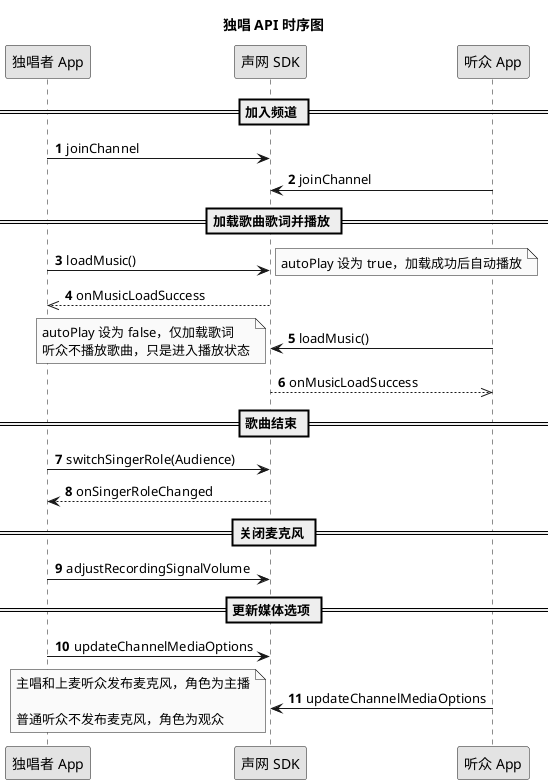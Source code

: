 @startuml
title 独唱 API 时序图
autonumber
skinparam monochrome true
participant "独唱者 App" as a
participant "声网 SDK" as b
participant "听众 App" as c
== 加入频道 ==
a -> b: joinChannel
c -> b: joinChannel
== 加载歌曲歌词并播放 ==
a -> b: loadMusic()
note right
autoPlay 设为 true，加载成功后自动播放
end note
b -->> a: onMusicLoadSuccess
c -> b: loadMusic()
note left
autoPlay 设为 false，仅加载歌词
听众不播放歌曲，只是进入播放状态
end note
b -->> c: onMusicLoadSuccess
== 歌曲结束 ==
a -> b: switchSingerRole(Audience)
b --> a:onSingerRoleChanged
== 关闭麦克风 ==
a -> b: adjustRecordingSignalVolume
== 更新媒体选项 ==
a -> b: updateChannelMediaOptions
c -> b: updateChannelMediaOptions
note left
主唱和上麦听众发布麦克风，角色为主播

普通听众不发布麦克风，角色为观众
end note
@enduml